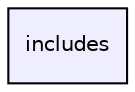 digraph "includes" {
  compound=true
  node [ fontsize="10", fontname="Helvetica"];
  edge [ labelfontsize="10", labelfontname="Helvetica"];
  dir_09e761304027c904456130627fd4dcf5 [shape=box, label="includes", style="filled", fillcolor="#eeeeff", pencolor="black", URL="dir_09e761304027c904456130627fd4dcf5.html"];
}
